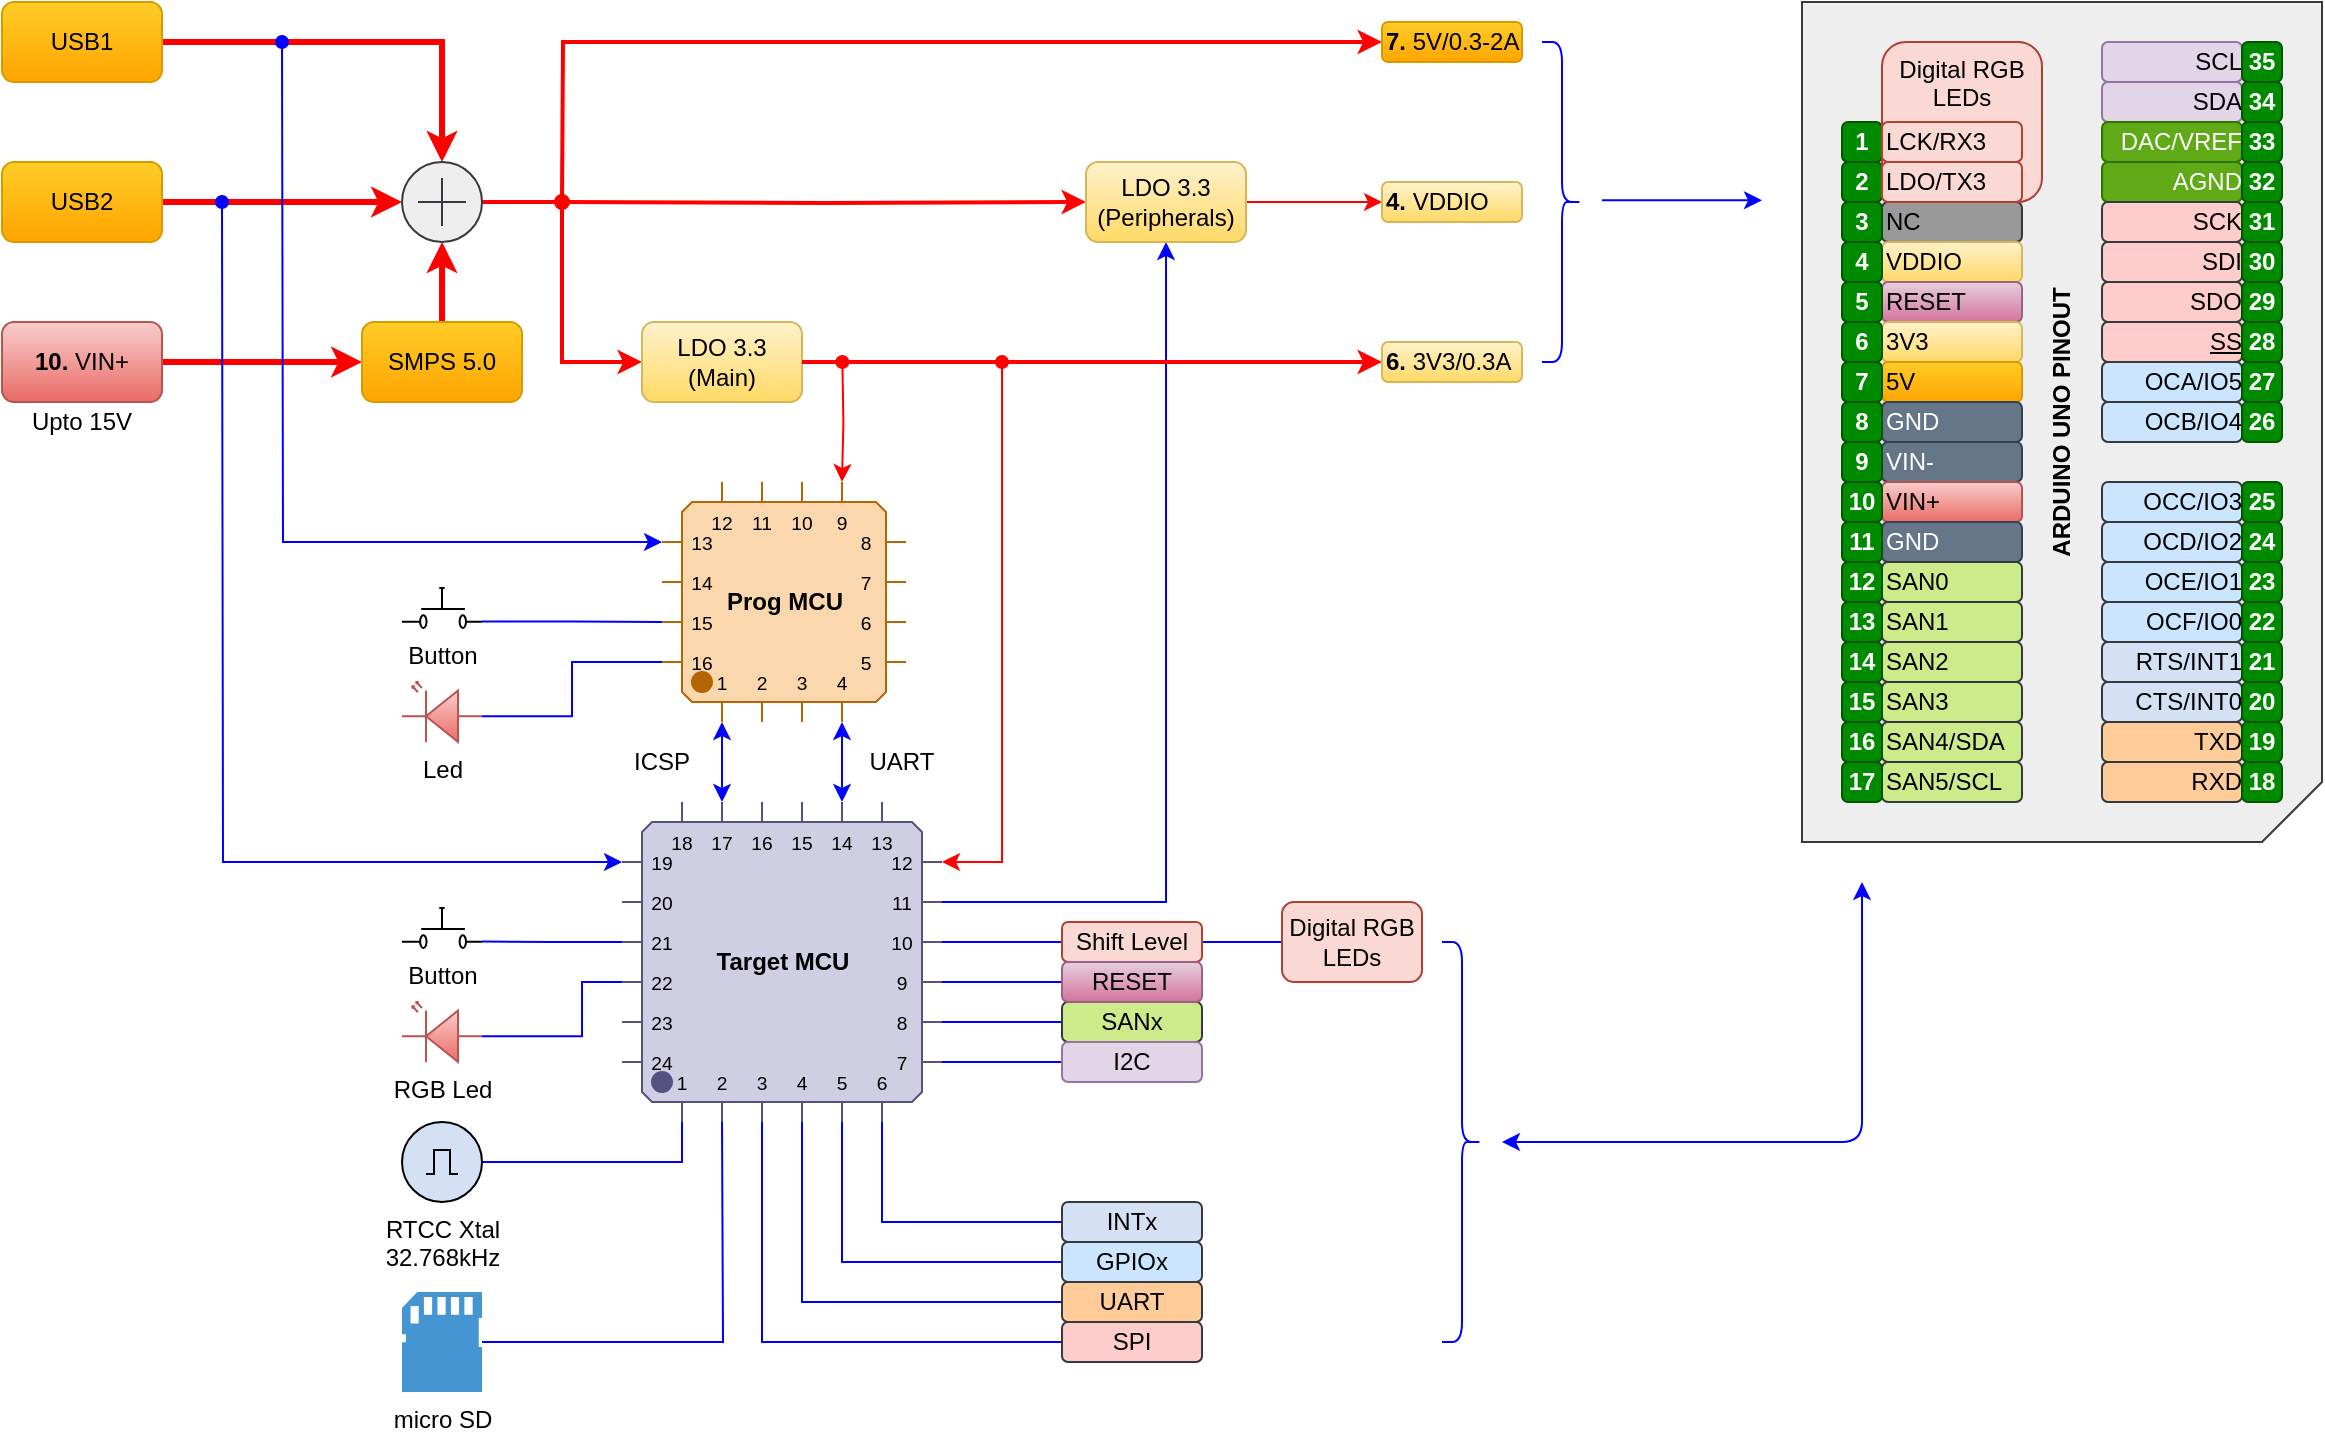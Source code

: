 <mxfile version="14.6.13" type="device" pages="2"><diagram id="2Iv0Z2EH9OQId20Z0M9B" name="Diagram"><mxGraphModel dx="487" dy="305" grid="1" gridSize="10" guides="1" tooltips="1" connect="1" arrows="1" fold="1" page="1" pageScale="1" pageWidth="1169" pageHeight="827" math="0" shadow="0"><root><mxCell id="0"/><mxCell id="1" parent="0"/><mxCell id="NJ8qj5xigcKMYRy7CbE7-6" style="edgeStyle=orthogonalEdgeStyle;rounded=0;orthogonalLoop=1;jettySize=auto;html=1;entryX=0.5;entryY=0;entryDx=0;entryDy=0;entryPerimeter=0;fontColor=#FF0000;strokeColor=#FF0000;strokeWidth=3;" parent="1" source="NJ8qj5xigcKMYRy7CbE7-1" target="NJ8qj5xigcKMYRy7CbE7-5" edge="1"><mxGeometry relative="1" as="geometry"/></mxCell><mxCell id="NJ8qj5xigcKMYRy7CbE7-1" value="USB1" style="rounded=1;whiteSpace=wrap;html=1;fillColor=#ffcd28;strokeColor=#d79b00;gradientColor=#ffa500;" parent="1" vertex="1"><mxGeometry y="40" width="80" height="40" as="geometry"/></mxCell><mxCell id="NJ8qj5xigcKMYRy7CbE7-7" style="edgeStyle=orthogonalEdgeStyle;rounded=0;orthogonalLoop=1;jettySize=auto;html=1;entryX=0;entryY=0.5;entryDx=0;entryDy=0;entryPerimeter=0;strokeWidth=3;strokeColor=#FF0000;" parent="1" source="NJ8qj5xigcKMYRy7CbE7-2" target="NJ8qj5xigcKMYRy7CbE7-5" edge="1"><mxGeometry relative="1" as="geometry"/></mxCell><mxCell id="NJ8qj5xigcKMYRy7CbE7-2" value="USB2" style="rounded=1;whiteSpace=wrap;html=1;fillColor=#ffcd28;strokeColor=#d79b00;gradientColor=#ffa500;" parent="1" vertex="1"><mxGeometry y="120" width="80" height="40" as="geometry"/></mxCell><mxCell id="JZY8hKUl0VusrSIpTZLj-40" style="edgeStyle=orthogonalEdgeStyle;rounded=0;orthogonalLoop=1;jettySize=auto;html=1;entryX=0;entryY=0.5;entryDx=0;entryDy=0;fontColor=#000000;strokeWidth=3;strokeColor=#FF0000;" parent="1" source="NJ8qj5xigcKMYRy7CbE7-4" target="JZY8hKUl0VusrSIpTZLj-39" edge="1"><mxGeometry relative="1" as="geometry"/></mxCell><mxCell id="NJ8qj5xigcKMYRy7CbE7-4" value="&lt;b&gt;10. &lt;/b&gt;VIN+" style="rounded=1;whiteSpace=wrap;html=1;fillColor=#f8cecc;strokeColor=#b85450;gradientColor=#ea6b66;" parent="1" vertex="1"><mxGeometry y="200" width="80" height="40" as="geometry"/></mxCell><mxCell id="NJ8qj5xigcKMYRy7CbE7-10" style="edgeStyle=orthogonalEdgeStyle;rounded=0;orthogonalLoop=1;jettySize=auto;html=1;entryX=0;entryY=0.5;entryDx=0;entryDy=0;strokeWidth=2;strokeColor=#FF0000;" parent="1" source="NJ8qj5xigcKMYRy7CbE7-5" target="NJ8qj5xigcKMYRy7CbE7-9" edge="1"><mxGeometry relative="1" as="geometry"/></mxCell><mxCell id="NJ8qj5xigcKMYRy7CbE7-5" value="" style="verticalLabelPosition=bottom;shadow=0;dashed=0;align=center;html=1;verticalAlign=top;shape=mxgraph.electrical.abstract.summation_point;fillColor=#eeeeee;strokeColor=#36393d;" parent="1" vertex="1"><mxGeometry x="200" y="120" width="40" height="40" as="geometry"/></mxCell><mxCell id="NJ8qj5xigcKMYRy7CbE7-9" value="LDO 3.3&lt;br&gt;(Main)" style="rounded=1;whiteSpace=wrap;html=1;fillColor=#fff2cc;strokeColor=#d6b656;gradientColor=#ffd966;" parent="1" vertex="1"><mxGeometry x="320" y="200" width="80" height="40" as="geometry"/></mxCell><mxCell id="JZY8hKUl0VusrSIpTZLj-55" style="edgeStyle=orthogonalEdgeStyle;rounded=0;orthogonalLoop=1;jettySize=auto;html=1;exitX=0;exitY=0;exitDx=0;exitDy=30;exitPerimeter=0;fontColor=#000000;startArrow=classic;startFill=1;endArrow=oval;endFill=1;strokeWidth=1;strokeColor=#0000FF;" parent="1" source="NJ8qj5xigcKMYRy7CbE7-17" edge="1"><mxGeometry relative="1" as="geometry"><mxPoint x="140" y="60" as="targetPoint"/></mxGeometry></mxCell><mxCell id="Hf3EcpveoYrs_nvFxORF-1" style="edgeStyle=orthogonalEdgeStyle;rounded=0;orthogonalLoop=1;jettySize=auto;html=1;exitX=0;exitY=0;exitDx=90;exitDy=0;exitPerimeter=0;startArrow=oval;startFill=1;entryX=0;entryY=0;entryDx=90;entryDy=0;entryPerimeter=0;strokeColor=#FF0000;" edge="1" parent="1" target="NJ8qj5xigcKMYRy7CbE7-17"><mxGeometry relative="1" as="geometry"><mxPoint x="420.19" y="220" as="sourcePoint"/></mxGeometry></mxCell><mxCell id="NJ8qj5xigcKMYRy7CbE7-17" value="Prog MCU" style="shadow=0;dashed=0;align=center;html=1;strokeWidth=1;shape=mxgraph.electrical.logic_gates.qfp_ic;labelNames=a,b,c,d,e,f,g,h,i,j,k,l,m,n,o,p,q,r,s,t,u,v,w,x,y,z,a1,b1,c1,d1,e1,f1,g1,h1,i1,j1,k1,l1,m1,n1;fillColor=#fad7ac;strokeColor=#b46504;fontStyle=1" parent="1" vertex="1"><mxGeometry x="330" y="280" width="122" height="120" as="geometry"/></mxCell><mxCell id="JZY8hKUl0VusrSIpTZLj-56" style="edgeStyle=orthogonalEdgeStyle;rounded=0;orthogonalLoop=1;jettySize=auto;html=1;exitX=0;exitY=0;exitDx=0;exitDy=30;exitPerimeter=0;fontColor=#000000;startArrow=classic;startFill=1;endArrow=oval;endFill=1;strokeWidth=1;strokeColor=#0000FF;" parent="1" source="NJ8qj5xigcKMYRy7CbE7-18" edge="1"><mxGeometry relative="1" as="geometry"><mxPoint x="110" y="140" as="targetPoint"/></mxGeometry></mxCell><mxCell id="JZY8hKUl0VusrSIpTZLj-58" style="edgeStyle=orthogonalEdgeStyle;rounded=0;orthogonalLoop=1;jettySize=auto;html=1;exitX=0;exitY=0;exitDx=50;exitDy=0;exitPerimeter=0;entryX=0;entryY=1;entryDx=30;entryDy=0;entryPerimeter=0;fontColor=#000000;startArrow=classic;startFill=1;endArrow=classic;endFill=1;strokeWidth=1;strokeColor=#0000FF;" parent="1" source="NJ8qj5xigcKMYRy7CbE7-18" target="NJ8qj5xigcKMYRy7CbE7-17" edge="1"><mxGeometry relative="1" as="geometry"/></mxCell><mxCell id="JZY8hKUl0VusrSIpTZLj-59" style="edgeStyle=orthogonalEdgeStyle;rounded=0;orthogonalLoop=1;jettySize=auto;html=1;exitX=0;exitY=0;exitDx=110;exitDy=0;exitPerimeter=0;entryX=0;entryY=1;entryDx=90;entryDy=0;entryPerimeter=0;fontColor=#000000;startArrow=classic;startFill=1;endArrow=classic;endFill=1;strokeWidth=1;strokeColor=#0000FF;" parent="1" source="NJ8qj5xigcKMYRy7CbE7-18" target="NJ8qj5xigcKMYRy7CbE7-17" edge="1"><mxGeometry relative="1" as="geometry"/></mxCell><mxCell id="JZY8hKUl0VusrSIpTZLj-62" style="edgeStyle=orthogonalEdgeStyle;rounded=0;orthogonalLoop=1;jettySize=auto;html=1;exitX=1;exitY=0;exitDx=0;exitDy=30;exitPerimeter=0;fontColor=#000000;startArrow=classic;startFill=1;endArrow=oval;endFill=1;strokeWidth=1;strokeColor=#FF0000;" parent="1" source="NJ8qj5xigcKMYRy7CbE7-18" edge="1"><mxGeometry relative="1" as="geometry"><mxPoint x="500" y="220" as="targetPoint"/><Array as="points"><mxPoint x="500" y="470"/><mxPoint x="500" y="220"/></Array></mxGeometry></mxCell><mxCell id="JZY8hKUl0VusrSIpTZLj-63" style="edgeStyle=orthogonalEdgeStyle;rounded=0;orthogonalLoop=1;jettySize=auto;html=1;exitX=1;exitY=0;exitDx=0;exitDy=50;exitPerimeter=0;entryX=0.5;entryY=1;entryDx=0;entryDy=0;fontColor=#000000;startArrow=none;startFill=0;endArrow=classic;endFill=1;strokeWidth=1;strokeColor=#0000FF;" parent="1" source="NJ8qj5xigcKMYRy7CbE7-18" target="JZY8hKUl0VusrSIpTZLj-44" edge="1"><mxGeometry relative="1" as="geometry"/></mxCell><mxCell id="JZY8hKUl0VusrSIpTZLj-70" style="edgeStyle=orthogonalEdgeStyle;rounded=0;orthogonalLoop=1;jettySize=auto;html=1;exitX=0;exitY=0;exitDx=0;exitDy=90;exitPerimeter=0;entryX=0;entryY=0.57;entryDx=0;entryDy=0;entryPerimeter=0;fontColor=#000000;startArrow=none;startFill=0;endArrow=none;endFill=0;strokeColor=#0000FF;strokeWidth=1;" parent="1" source="NJ8qj5xigcKMYRy7CbE7-18" target="JZY8hKUl0VusrSIpTZLj-68" edge="1"><mxGeometry relative="1" as="geometry"><Array as="points"><mxPoint x="290" y="530"/><mxPoint x="290" y="557"/></Array></mxGeometry></mxCell><mxCell id="JZY8hKUl0VusrSIpTZLj-71" style="edgeStyle=orthogonalEdgeStyle;rounded=0;orthogonalLoop=1;jettySize=auto;html=1;exitX=0;exitY=0;exitDx=0;exitDy=70;exitPerimeter=0;entryX=1;entryY=0.84;entryDx=0;entryDy=0;entryPerimeter=0;fontColor=#000000;startArrow=none;startFill=0;endArrow=none;endFill=0;strokeColor=#0000FF;strokeWidth=1;" parent="1" source="NJ8qj5xigcKMYRy7CbE7-18" target="JZY8hKUl0VusrSIpTZLj-67" edge="1"><mxGeometry relative="1" as="geometry"/></mxCell><mxCell id="JZY8hKUl0VusrSIpTZLj-76" style="edgeStyle=orthogonalEdgeStyle;rounded=0;orthogonalLoop=1;jettySize=auto;html=1;exitX=0;exitY=1;exitDx=30;exitDy=0;exitPerimeter=0;entryX=1;entryY=0.5;entryDx=0;entryDy=0;entryPerimeter=0;fontSize=12;fontColor=#000000;startArrow=none;startFill=0;endArrow=none;endFill=0;strokeColor=#0000FF;strokeWidth=1;" parent="1" source="NJ8qj5xigcKMYRy7CbE7-18" target="JZY8hKUl0VusrSIpTZLj-75" edge="1"><mxGeometry relative="1" as="geometry"/></mxCell><mxCell id="JZY8hKUl0VusrSIpTZLj-89" style="edgeStyle=orthogonalEdgeStyle;rounded=0;orthogonalLoop=1;jettySize=auto;html=1;exitX=1;exitY=0;exitDx=0;exitDy=70;exitPerimeter=0;entryX=0;entryY=0.5;entryDx=0;entryDy=0;fontSize=12;fontColor=#000000;startArrow=none;startFill=0;endArrow=none;endFill=0;strokeColor=#0000FF;strokeWidth=1;" parent="1" source="NJ8qj5xigcKMYRy7CbE7-18" target="JZY8hKUl0VusrSIpTZLj-81" edge="1"><mxGeometry relative="1" as="geometry"/></mxCell><mxCell id="JZY8hKUl0VusrSIpTZLj-90" style="edgeStyle=orthogonalEdgeStyle;rounded=0;orthogonalLoop=1;jettySize=auto;html=1;exitX=1;exitY=0;exitDx=0;exitDy=90;exitPerimeter=0;entryX=0;entryY=0.5;entryDx=0;entryDy=0;fontSize=12;fontColor=#000000;startArrow=none;startFill=0;endArrow=none;endFill=0;strokeColor=#0000FF;strokeWidth=1;" parent="1" source="NJ8qj5xigcKMYRy7CbE7-18" target="JZY8hKUl0VusrSIpTZLj-82" edge="1"><mxGeometry relative="1" as="geometry"/></mxCell><mxCell id="JZY8hKUl0VusrSIpTZLj-91" style="edgeStyle=orthogonalEdgeStyle;rounded=0;orthogonalLoop=1;jettySize=auto;html=1;exitX=1;exitY=0;exitDx=0;exitDy=110;exitPerimeter=0;entryX=0;entryY=0.5;entryDx=0;entryDy=0;fontSize=12;fontColor=#000000;startArrow=none;startFill=0;endArrow=none;endFill=0;strokeColor=#0000FF;strokeWidth=1;" parent="1" source="NJ8qj5xigcKMYRy7CbE7-18" target="JZY8hKUl0VusrSIpTZLj-78" edge="1"><mxGeometry relative="1" as="geometry"/></mxCell><mxCell id="JZY8hKUl0VusrSIpTZLj-92" style="edgeStyle=orthogonalEdgeStyle;rounded=0;orthogonalLoop=1;jettySize=auto;html=1;exitX=1;exitY=0;exitDx=0;exitDy=130;exitPerimeter=0;entryX=0;entryY=0.5;entryDx=0;entryDy=0;fontSize=12;fontColor=#000000;startArrow=none;startFill=0;endArrow=none;endFill=0;strokeColor=#0000FF;strokeWidth=1;" parent="1" source="NJ8qj5xigcKMYRy7CbE7-18" target="JZY8hKUl0VusrSIpTZLj-86" edge="1"><mxGeometry relative="1" as="geometry"/></mxCell><mxCell id="JZY8hKUl0VusrSIpTZLj-94" style="edgeStyle=orthogonalEdgeStyle;rounded=0;orthogonalLoop=1;jettySize=auto;html=1;exitX=0;exitY=1;exitDx=110;exitDy=0;exitPerimeter=0;entryX=0;entryY=0.5;entryDx=0;entryDy=0;fontSize=12;fontColor=#000000;startArrow=none;startFill=0;endArrow=none;endFill=0;strokeColor=#0000FF;strokeWidth=1;" parent="1" source="NJ8qj5xigcKMYRy7CbE7-18" target="JZY8hKUl0VusrSIpTZLj-83" edge="1"><mxGeometry relative="1" as="geometry"/></mxCell><mxCell id="JZY8hKUl0VusrSIpTZLj-95" style="edgeStyle=orthogonalEdgeStyle;rounded=0;orthogonalLoop=1;jettySize=auto;html=1;exitX=0;exitY=1;exitDx=90;exitDy=0;exitPerimeter=0;entryX=0;entryY=0.5;entryDx=0;entryDy=0;fontSize=12;fontColor=#000000;startArrow=none;startFill=0;endArrow=none;endFill=0;strokeColor=#0000FF;strokeWidth=1;" parent="1" source="NJ8qj5xigcKMYRy7CbE7-18" target="JZY8hKUl0VusrSIpTZLj-85" edge="1"><mxGeometry relative="1" as="geometry"/></mxCell><mxCell id="JZY8hKUl0VusrSIpTZLj-101" style="edgeStyle=orthogonalEdgeStyle;rounded=0;orthogonalLoop=1;jettySize=auto;html=1;exitX=0;exitY=1;exitDx=130;exitDy=0;exitPerimeter=0;entryX=0;entryY=0.5;entryDx=0;entryDy=0;fontSize=12;fontColor=#000000;startArrow=none;startFill=0;endArrow=none;endFill=0;strokeColor=#0000FF;strokeWidth=1;" parent="1" source="NJ8qj5xigcKMYRy7CbE7-18" target="JZY8hKUl0VusrSIpTZLj-84" edge="1"><mxGeometry relative="1" as="geometry"/></mxCell><mxCell id="NJ8qj5xigcKMYRy7CbE7-18" value="Target MCU" style="shadow=0;dashed=0;align=center;html=1;strokeWidth=1;shape=mxgraph.electrical.logic_gates.qfp_ic;labelNames=a,b,c,d,e,f,g,h,i,j,k,l,m,n,o,p,q,r,s,t,u,v,w,x,y,z,a1,b1,c1,d1,e1,f1,g1,h1,i1,j1,k1,l1,m1,n1;fillColor=#d0cee2;strokeColor=#56517e;fontStyle=1" parent="1" vertex="1"><mxGeometry x="310" y="440" width="160" height="160" as="geometry"/></mxCell><mxCell id="JZY8hKUl0VusrSIpTZLj-65" style="edgeStyle=orthogonalEdgeStyle;rounded=0;orthogonalLoop=1;jettySize=auto;html=1;exitX=1;exitY=0.84;exitDx=0;exitDy=0;exitPerimeter=0;entryX=0;entryY=0;entryDx=0;entryDy=70;entryPerimeter=0;fontColor=#000000;startArrow=none;startFill=0;endArrow=none;endFill=0;strokeWidth=1;strokeColor=#0000FF;" parent="1" source="NJ8qj5xigcKMYRy7CbE7-30" target="NJ8qj5xigcKMYRy7CbE7-17" edge="1"><mxGeometry relative="1" as="geometry"/></mxCell><mxCell id="NJ8qj5xigcKMYRy7CbE7-30" value="Button" style="pointerEvents=1;verticalLabelPosition=bottom;shadow=0;dashed=0;align=center;html=1;verticalAlign=top;shape=mxgraph.electrical.electro-mechanical.push_switch_no;" parent="1" vertex="1"><mxGeometry x="200" y="333" width="40" height="20" as="geometry"/></mxCell><mxCell id="JZY8hKUl0VusrSIpTZLj-66" style="edgeStyle=orthogonalEdgeStyle;rounded=0;orthogonalLoop=1;jettySize=auto;html=1;exitX=0;exitY=0.57;exitDx=0;exitDy=0;exitPerimeter=0;entryX=0;entryY=0;entryDx=0;entryDy=90;entryPerimeter=0;fontColor=#000000;startArrow=none;startFill=0;endArrow=none;endFill=0;strokeColor=#0000FF;strokeWidth=1;" parent="1" source="NJ8qj5xigcKMYRy7CbE7-32" target="NJ8qj5xigcKMYRy7CbE7-17" edge="1"><mxGeometry relative="1" as="geometry"/></mxCell><mxCell id="NJ8qj5xigcKMYRy7CbE7-32" value="Led" style="verticalLabelPosition=bottom;shadow=0;dashed=0;align=center;html=1;verticalAlign=top;shape=mxgraph.electrical.opto_electronics.led_2;pointerEvents=1;gradientColor=#ea6b66;fillColor=#f8cecc;strokeColor=#b85450;flipH=1;" parent="1" vertex="1"><mxGeometry x="200" y="380" width="40" height="30" as="geometry"/></mxCell><mxCell id="JZY8hKUl0VusrSIpTZLj-77" style="edgeStyle=orthogonalEdgeStyle;rounded=0;orthogonalLoop=1;jettySize=auto;html=1;fontSize=12;fontColor=#000000;startArrow=none;startFill=0;endArrow=none;endFill=0;strokeColor=#0000FF;strokeWidth=1;" parent="1" source="JZY8hKUl0VusrSIpTZLj-1" edge="1"><mxGeometry relative="1" as="geometry"><mxPoint x="360" y="600" as="targetPoint"/></mxGeometry></mxCell><mxCell id="JZY8hKUl0VusrSIpTZLj-1" value="micro SD" style="pointerEvents=1;shadow=0;dashed=0;html=1;strokeColor=none;fillColor=#4495D1;labelPosition=center;verticalLabelPosition=bottom;verticalAlign=top;align=center;outlineConnect=0;shape=mxgraph.veeam.sd_card;" parent="1" vertex="1"><mxGeometry x="200" y="685" width="40" height="50" as="geometry"/></mxCell><mxCell id="JZY8hKUl0VusrSIpTZLj-41" style="edgeStyle=orthogonalEdgeStyle;rounded=0;orthogonalLoop=1;jettySize=auto;html=1;entryX=0.5;entryY=1;entryDx=0;entryDy=0;entryPerimeter=0;fontColor=#000000;strokeWidth=3;strokeColor=#FF0000;" parent="1" source="JZY8hKUl0VusrSIpTZLj-39" target="NJ8qj5xigcKMYRy7CbE7-5" edge="1"><mxGeometry relative="1" as="geometry"/></mxCell><mxCell id="JZY8hKUl0VusrSIpTZLj-39" value="SMPS 5.0" style="rounded=1;whiteSpace=wrap;html=1;fillColor=#ffcd28;strokeColor=#d79b00;gradientColor=#ffa500;" parent="1" vertex="1"><mxGeometry x="180" y="200" width="80" height="40" as="geometry"/></mxCell><mxCell id="JZY8hKUl0VusrSIpTZLj-45" style="edgeStyle=orthogonalEdgeStyle;rounded=0;orthogonalLoop=1;jettySize=auto;html=1;entryX=0;entryY=0.5;entryDx=0;entryDy=0;fontColor=#000000;strokeWidth=2;strokeColor=#FF0000;" parent="1" target="JZY8hKUl0VusrSIpTZLj-44" edge="1"><mxGeometry relative="1" as="geometry"><mxPoint x="280" y="140" as="sourcePoint"/></mxGeometry></mxCell><mxCell id="JZY8hKUl0VusrSIpTZLj-47" style="edgeStyle=orthogonalEdgeStyle;rounded=0;orthogonalLoop=1;jettySize=auto;html=1;entryX=0;entryY=0.5;entryDx=0;entryDy=0;fontColor=#000000;strokeColor=#FF0000;" parent="1" source="JZY8hKUl0VusrSIpTZLj-44" target="JZY8hKUl0VusrSIpTZLj-46" edge="1"><mxGeometry relative="1" as="geometry"/></mxCell><mxCell id="JZY8hKUl0VusrSIpTZLj-44" value="LDO 3.3&lt;br&gt;(Peripherals)" style="rounded=1;whiteSpace=wrap;html=1;fillColor=#fff2cc;strokeColor=#d6b656;gradientColor=#ffd966;" parent="1" vertex="1"><mxGeometry x="542" y="120" width="80" height="40" as="geometry"/></mxCell><mxCell id="JZY8hKUl0VusrSIpTZLj-46" value="&lt;b&gt;4. &lt;/b&gt;VDDIO" style="rounded=1;whiteSpace=wrap;html=1;textDirection=ltr;align=left;fillColor=#fff2cc;strokeColor=#d6b656;gradientColor=#ffd966;" parent="1" vertex="1"><mxGeometry x="690" y="130" width="70" height="20" as="geometry"/></mxCell><mxCell id="JZY8hKUl0VusrSIpTZLj-49" style="edgeStyle=orthogonalEdgeStyle;rounded=0;orthogonalLoop=1;jettySize=auto;html=1;fontColor=#000000;endArrow=none;endFill=0;startArrow=classic;startFill=1;strokeWidth=2;strokeColor=#FF0000;entryX=1;entryY=0.5;entryDx=0;entryDy=0;" parent="1" source="JZY8hKUl0VusrSIpTZLj-48" edge="1" target="NJ8qj5xigcKMYRy7CbE7-9"><mxGeometry relative="1" as="geometry"><mxPoint x="420" y="220" as="targetPoint"/></mxGeometry></mxCell><mxCell id="JZY8hKUl0VusrSIpTZLj-48" value="&lt;b&gt;6. &lt;/b&gt;3V3/0.3A" style="rounded=1;whiteSpace=wrap;html=1;textDirection=ltr;align=left;fillColor=#fff2cc;strokeColor=#d6b656;gradientColor=#ffd966;" parent="1" vertex="1"><mxGeometry x="690" y="210" width="70" height="20" as="geometry"/></mxCell><mxCell id="JZY8hKUl0VusrSIpTZLj-51" style="edgeStyle=orthogonalEdgeStyle;rounded=0;orthogonalLoop=1;jettySize=auto;html=1;fontColor=#000000;endArrow=oval;endFill=1;startArrow=classic;startFill=1;strokeWidth=2;strokeColor=#FF0000;" parent="1" source="JZY8hKUl0VusrSIpTZLj-50" edge="1"><mxGeometry relative="1" as="geometry"><mxPoint x="280" y="140" as="targetPoint"/></mxGeometry></mxCell><mxCell id="JZY8hKUl0VusrSIpTZLj-50" value="&lt;b&gt;7. &lt;/b&gt;5V/0.3-2A" style="rounded=1;whiteSpace=wrap;html=1;textDirection=ltr;align=left;fillColor=#ffcd28;strokeColor=#d79b00;gradientColor=#ffa500;" parent="1" vertex="1"><mxGeometry x="690" y="50" width="70" height="20" as="geometry"/></mxCell><mxCell id="JZY8hKUl0VusrSIpTZLj-67" value="Button" style="pointerEvents=1;verticalLabelPosition=bottom;shadow=0;dashed=0;align=center;html=1;verticalAlign=top;shape=mxgraph.electrical.electro-mechanical.push_switch_no;" parent="1" vertex="1"><mxGeometry x="200" y="493" width="40" height="20" as="geometry"/></mxCell><mxCell id="JZY8hKUl0VusrSIpTZLj-68" value="RGB Led" style="verticalLabelPosition=bottom;shadow=0;dashed=0;align=center;html=1;verticalAlign=top;shape=mxgraph.electrical.opto_electronics.led_2;pointerEvents=1;gradientColor=#ea6b66;fillColor=#f8cecc;strokeColor=#b85450;flipH=1;" parent="1" vertex="1"><mxGeometry x="200" y="540" width="40" height="30" as="geometry"/></mxCell><mxCell id="JZY8hKUl0VusrSIpTZLj-72" value="ICSP" style="text;html=1;strokeColor=none;fillColor=none;align=center;verticalAlign=middle;whiteSpace=wrap;rounded=0;fontColor=#000000;" parent="1" vertex="1"><mxGeometry x="310" y="410" width="40" height="20" as="geometry"/></mxCell><mxCell id="JZY8hKUl0VusrSIpTZLj-73" value="UART" style="text;html=1;strokeColor=none;fillColor=none;align=center;verticalAlign=middle;whiteSpace=wrap;rounded=0;fontColor=#000000;" parent="1" vertex="1"><mxGeometry x="430" y="410" width="40" height="20" as="geometry"/></mxCell><mxCell id="JZY8hKUl0VusrSIpTZLj-75" value="RTCC Xtal&lt;br&gt;32.768kHz" style="pointerEvents=1;verticalLabelPosition=bottom;shadow=0;dashed=0;align=center;html=1;verticalAlign=top;shape=mxgraph.electrical.signal_sources.source;aspect=fixed;points=[[0.5,0,0],[1,0.5,0],[0.5,1,0],[0,0.5,0]];elSignalType=pulse;fontSize=12;fontColor=#000000;strokeWidth=1;fillColor=#D4E1F5;" parent="1" vertex="1"><mxGeometry x="200" y="600" width="40" height="40" as="geometry"/></mxCell><mxCell id="JZY8hKUl0VusrSIpTZLj-38" value="&lt;b&gt;ARDUINO UNO PINOUT&lt;/b&gt;" style="shape=card;whiteSpace=wrap;html=1;fillColor=#eeeeee;align=center;direction=west;horizontal=0;strokeColor=#36393d;" parent="1" vertex="1"><mxGeometry x="900" y="40" width="260" height="420" as="geometry"/></mxCell><mxCell id="NJ8qj5xigcKMYRy7CbE7-36" value="NC" style="rounded=1;whiteSpace=wrap;html=1;textDirection=ltr;align=left;strokeColor=#36393d;fillColor=#999999;" parent="1" vertex="1"><mxGeometry x="940" y="140" width="70" height="20" as="geometry"/></mxCell><mxCell id="NJ8qj5xigcKMYRy7CbE7-37" value="VDDIO" style="rounded=1;whiteSpace=wrap;html=1;textDirection=ltr;align=left;fillColor=#fff2cc;strokeColor=#d6b656;gradientColor=#ffd966;" parent="1" vertex="1"><mxGeometry x="940" y="160" width="70" height="20" as="geometry"/></mxCell><mxCell id="NJ8qj5xigcKMYRy7CbE7-38" value="RESET" style="rounded=1;whiteSpace=wrap;html=1;textDirection=ltr;align=left;gradientColor=#d5739d;fillColor=#e6d0de;strokeColor=#996185;" parent="1" vertex="1"><mxGeometry x="940" y="180" width="70" height="20" as="geometry"/></mxCell><mxCell id="NJ8qj5xigcKMYRy7CbE7-39" value="3V3" style="rounded=1;whiteSpace=wrap;html=1;textDirection=ltr;align=left;fillColor=#fff2cc;strokeColor=#d6b656;gradientColor=#ffd966;" parent="1" vertex="1"><mxGeometry x="940" y="200" width="70" height="20" as="geometry"/></mxCell><mxCell id="NJ8qj5xigcKMYRy7CbE7-40" value="5V" style="rounded=1;whiteSpace=wrap;html=1;textDirection=ltr;align=left;fillColor=#ffcd28;strokeColor=#d79b00;gradientColor=#ffa500;" parent="1" vertex="1"><mxGeometry x="940" y="220" width="70" height="20" as="geometry"/></mxCell><mxCell id="NJ8qj5xigcKMYRy7CbE7-41" value="GND" style="rounded=1;whiteSpace=wrap;html=1;textDirection=ltr;align=left;fillColor=#647687;strokeColor=#314354;fontColor=#ffffff;" parent="1" vertex="1"><mxGeometry x="940" y="240" width="70" height="20" as="geometry"/></mxCell><mxCell id="NJ8qj5xigcKMYRy7CbE7-42" value="VIN-" style="rounded=1;whiteSpace=wrap;html=1;textDirection=ltr;align=left;fillColor=#647687;strokeColor=#314354;fontColor=#ffffff;" parent="1" vertex="1"><mxGeometry x="940" y="260" width="70" height="20" as="geometry"/></mxCell><mxCell id="NJ8qj5xigcKMYRy7CbE7-43" value="VIN+" style="rounded=1;whiteSpace=wrap;html=1;textDirection=ltr;align=left;fillColor=#f8cecc;strokeColor=#b85450;gradientColor=#ea6b66;" parent="1" vertex="1"><mxGeometry x="940" y="280" width="70" height="20" as="geometry"/></mxCell><mxCell id="NJ8qj5xigcKMYRy7CbE7-44" value="GND" style="rounded=1;whiteSpace=wrap;html=1;textDirection=ltr;align=left;fillColor=#647687;strokeColor=#314354;fontColor=#ffffff;" parent="1" vertex="1"><mxGeometry x="940" y="300" width="70" height="20" as="geometry"/></mxCell><mxCell id="NJ8qj5xigcKMYRy7CbE7-45" value="SAN0" style="rounded=1;whiteSpace=wrap;html=1;textDirection=ltr;align=left;fillColor=#cdeb8b;strokeColor=#36393d;" parent="1" vertex="1"><mxGeometry x="940" y="320" width="70" height="20" as="geometry"/></mxCell><mxCell id="NJ8qj5xigcKMYRy7CbE7-46" value="SAN1" style="rounded=1;whiteSpace=wrap;html=1;textDirection=ltr;align=left;fillColor=#cdeb8b;strokeColor=#36393d;" parent="1" vertex="1"><mxGeometry x="940" y="340" width="70" height="20" as="geometry"/></mxCell><mxCell id="NJ8qj5xigcKMYRy7CbE7-47" value="SAN2" style="rounded=1;whiteSpace=wrap;html=1;textDirection=ltr;align=left;fillColor=#cdeb8b;strokeColor=#36393d;" parent="1" vertex="1"><mxGeometry x="940" y="360" width="70" height="20" as="geometry"/></mxCell><mxCell id="NJ8qj5xigcKMYRy7CbE7-48" value="SAN3" style="rounded=1;whiteSpace=wrap;html=1;textDirection=ltr;align=left;fillColor=#cdeb8b;strokeColor=#36393d;" parent="1" vertex="1"><mxGeometry x="940" y="380" width="70" height="20" as="geometry"/></mxCell><mxCell id="NJ8qj5xigcKMYRy7CbE7-49" value="&lt;font&gt;SAN4&lt;/font&gt;/SDA" style="rounded=1;whiteSpace=wrap;html=1;align=left;fillColor=#cdeb8b;strokeColor=#36393d;" parent="1" vertex="1"><mxGeometry x="940" y="400" width="70" height="20" as="geometry"/></mxCell><mxCell id="NJ8qj5xigcKMYRy7CbE7-50" value="&lt;font&gt;SAN5&lt;/font&gt;/SCL" style="rounded=1;whiteSpace=wrap;html=1;textDirection=ltr;align=left;fillColor=#cdeb8b;strokeColor=#36393d;" parent="1" vertex="1"><mxGeometry x="940" y="420" width="70" height="20" as="geometry"/></mxCell><mxCell id="NJ8qj5xigcKMYRy7CbE7-51" value="OCC/IO3" style="rounded=1;whiteSpace=wrap;html=1;align=left;textDirection=rtl;fillColor=#cce5ff;strokeColor=#36393d;" parent="1" vertex="1"><mxGeometry x="1050" y="280" width="70" height="20" as="geometry"/></mxCell><mxCell id="NJ8qj5xigcKMYRy7CbE7-52" value="OCD/IO2" style="rounded=1;whiteSpace=wrap;html=1;align=left;textDirection=rtl;fillColor=#cce5ff;strokeColor=#36393d;" parent="1" vertex="1"><mxGeometry x="1050" y="300" width="70" height="20" as="geometry"/></mxCell><mxCell id="NJ8qj5xigcKMYRy7CbE7-53" value="OCE/IO1" style="rounded=1;whiteSpace=wrap;html=1;align=left;textDirection=rtl;fillColor=#cce5ff;strokeColor=#36393d;" parent="1" vertex="1"><mxGeometry x="1050" y="320" width="70" height="20" as="geometry"/></mxCell><mxCell id="NJ8qj5xigcKMYRy7CbE7-54" value="&lt;span&gt;OCF/IO0&lt;/span&gt;" style="rounded=1;whiteSpace=wrap;html=1;align=left;textDirection=rtl;fillColor=#cce5ff;strokeColor=#36393d;" parent="1" vertex="1"><mxGeometry x="1050" y="340" width="70" height="20" as="geometry"/></mxCell><mxCell id="NJ8qj5xigcKMYRy7CbE7-55" value="RTS/INT1" style="rounded=1;whiteSpace=wrap;html=1;align=left;textDirection=rtl;strokeColor=#36393d;fillColor=#D4E1F5;" parent="1" vertex="1"><mxGeometry x="1050" y="360" width="70" height="20" as="geometry"/></mxCell><mxCell id="NJ8qj5xigcKMYRy7CbE7-56" value="CTS/INT0" style="rounded=1;whiteSpace=wrap;html=1;align=left;textDirection=rtl;strokeColor=#36393d;fillColor=#D4E1F5;" parent="1" vertex="1"><mxGeometry x="1050" y="380" width="70" height="20" as="geometry"/></mxCell><mxCell id="NJ8qj5xigcKMYRy7CbE7-57" value="TXD" style="rounded=1;whiteSpace=wrap;html=1;align=left;textDirection=rtl;fillColor=#ffcc99;strokeColor=#36393d;" parent="1" vertex="1"><mxGeometry x="1050" y="400" width="70" height="20" as="geometry"/></mxCell><mxCell id="NJ8qj5xigcKMYRy7CbE7-58" value="RXD" style="rounded=1;whiteSpace=wrap;html=1;align=left;textDirection=rtl;fillColor=#ffcc99;strokeColor=#36393d;" parent="1" vertex="1"><mxGeometry x="1050" y="420" width="70" height="20" as="geometry"/></mxCell><mxCell id="NJ8qj5xigcKMYRy7CbE7-59" value="SCL" style="rounded=1;whiteSpace=wrap;html=1;align=left;textDirection=rtl;fillColor=#e1d5e7;strokeColor=#9673a6;" parent="1" vertex="1"><mxGeometry x="1050" y="60" width="70" height="20" as="geometry"/></mxCell><mxCell id="NJ8qj5xigcKMYRy7CbE7-60" value="SDA" style="rounded=1;whiteSpace=wrap;html=1;align=left;textDirection=rtl;fillColor=#e1d5e7;strokeColor=#9673a6;" parent="1" vertex="1"><mxGeometry x="1050" y="80" width="70" height="20" as="geometry"/></mxCell><mxCell id="NJ8qj5xigcKMYRy7CbE7-61" value="DAC/VREF" style="rounded=1;whiteSpace=wrap;html=1;align=left;textDirection=rtl;fillColor=#60a917;strokeColor=#2D7600;fontColor=#ffffff;" parent="1" vertex="1"><mxGeometry x="1050" y="100" width="70" height="20" as="geometry"/></mxCell><mxCell id="NJ8qj5xigcKMYRy7CbE7-62" value="AGND" style="rounded=1;whiteSpace=wrap;html=1;align=left;textDirection=rtl;fillColor=#60a917;strokeColor=#2D7600;fontColor=#ffffff;" parent="1" vertex="1"><mxGeometry x="1050" y="120" width="70" height="20" as="geometry"/></mxCell><mxCell id="NJ8qj5xigcKMYRy7CbE7-63" value="SCK" style="rounded=1;whiteSpace=wrap;html=1;align=left;textDirection=rtl;fillColor=#ffcccc;strokeColor=#36393d;" parent="1" vertex="1"><mxGeometry x="1050" y="140" width="70" height="20" as="geometry"/></mxCell><mxCell id="NJ8qj5xigcKMYRy7CbE7-64" value="SDI" style="rounded=1;whiteSpace=wrap;html=1;align=left;textDirection=rtl;fillColor=#ffcccc;strokeColor=#36393d;" parent="1" vertex="1"><mxGeometry x="1050" y="160" width="70" height="20" as="geometry"/></mxCell><mxCell id="NJ8qj5xigcKMYRy7CbE7-65" value="SDO" style="rounded=1;whiteSpace=wrap;html=1;align=left;textDirection=rtl;fillColor=#ffcccc;strokeColor=#36393d;" parent="1" vertex="1"><mxGeometry x="1050" y="180" width="70" height="20" as="geometry"/></mxCell><mxCell id="NJ8qj5xigcKMYRy7CbE7-66" value="&lt;u&gt;SS&lt;/u&gt;" style="rounded=1;whiteSpace=wrap;html=1;align=left;textDirection=rtl;fillColor=#ffcccc;strokeColor=#36393d;" parent="1" vertex="1"><mxGeometry x="1050" y="200" width="70" height="20" as="geometry"/></mxCell><mxCell id="NJ8qj5xigcKMYRy7CbE7-67" value="OCA/IO5" style="rounded=1;whiteSpace=wrap;html=1;align=left;textDirection=rtl;fillColor=#cce5ff;strokeColor=#36393d;" parent="1" vertex="1"><mxGeometry x="1050" y="220" width="70" height="20" as="geometry"/></mxCell><mxCell id="NJ8qj5xigcKMYRy7CbE7-68" value="OCB/IO4" style="rounded=1;whiteSpace=wrap;html=1;align=left;textDirection=rtl;fillColor=#cce5ff;strokeColor=#36393d;" parent="1" vertex="1"><mxGeometry x="1050" y="240" width="70" height="20" as="geometry"/></mxCell><mxCell id="JZY8hKUl0VusrSIpTZLj-2" value="1" style="rounded=1;whiteSpace=wrap;html=1;textDirection=ltr;align=center;fillColor=#008a00;strokeColor=#005700;fontColor=#ffffff;fontStyle=1" parent="1" vertex="1"><mxGeometry x="920" y="100" width="20" height="20" as="geometry"/></mxCell><mxCell id="JZY8hKUl0VusrSIpTZLj-3" value="2" style="rounded=1;whiteSpace=wrap;html=1;textDirection=ltr;align=center;fillColor=#008a00;strokeColor=#005700;fontColor=#ffffff;fontStyle=1" parent="1" vertex="1"><mxGeometry x="920" y="120" width="20" height="20" as="geometry"/></mxCell><mxCell id="JZY8hKUl0VusrSIpTZLj-4" value="3" style="rounded=1;whiteSpace=wrap;html=1;textDirection=ltr;align=center;fillColor=#008a00;strokeColor=#005700;fontColor=#ffffff;fontStyle=1" parent="1" vertex="1"><mxGeometry x="920" y="140" width="20" height="20" as="geometry"/></mxCell><mxCell id="JZY8hKUl0VusrSIpTZLj-5" value="4" style="rounded=1;whiteSpace=wrap;html=1;textDirection=ltr;align=center;fillColor=#008a00;strokeColor=#005700;fontColor=#ffffff;fontStyle=1" parent="1" vertex="1"><mxGeometry x="920" y="160" width="20" height="20" as="geometry"/></mxCell><mxCell id="JZY8hKUl0VusrSIpTZLj-6" value="5" style="rounded=1;whiteSpace=wrap;html=1;textDirection=ltr;align=center;fillColor=#008a00;strokeColor=#005700;fontColor=#ffffff;fontStyle=1" parent="1" vertex="1"><mxGeometry x="920" y="180" width="20" height="20" as="geometry"/></mxCell><mxCell id="JZY8hKUl0VusrSIpTZLj-7" value="6" style="rounded=1;whiteSpace=wrap;html=1;textDirection=ltr;align=center;fillColor=#008a00;strokeColor=#005700;fontColor=#ffffff;fontStyle=1" parent="1" vertex="1"><mxGeometry x="920" y="200" width="20" height="20" as="geometry"/></mxCell><mxCell id="JZY8hKUl0VusrSIpTZLj-8" value="7" style="rounded=1;whiteSpace=wrap;html=1;textDirection=ltr;align=center;fillColor=#008a00;strokeColor=#005700;fontColor=#ffffff;fontStyle=1" parent="1" vertex="1"><mxGeometry x="920" y="220" width="20" height="20" as="geometry"/></mxCell><mxCell id="JZY8hKUl0VusrSIpTZLj-9" value="8" style="rounded=1;whiteSpace=wrap;html=1;textDirection=ltr;align=center;fillColor=#008a00;strokeColor=#005700;fontColor=#ffffff;fontStyle=1" parent="1" vertex="1"><mxGeometry x="920" y="240" width="20" height="20" as="geometry"/></mxCell><mxCell id="JZY8hKUl0VusrSIpTZLj-10" value="9" style="rounded=1;whiteSpace=wrap;html=1;textDirection=ltr;align=center;fillColor=#008a00;strokeColor=#005700;fontColor=#ffffff;fontStyle=1" parent="1" vertex="1"><mxGeometry x="920" y="260" width="20" height="20" as="geometry"/></mxCell><mxCell id="JZY8hKUl0VusrSIpTZLj-11" value="10" style="rounded=1;whiteSpace=wrap;html=1;textDirection=ltr;align=center;fillColor=#008a00;strokeColor=#005700;fontColor=#ffffff;fontStyle=1" parent="1" vertex="1"><mxGeometry x="920" y="280" width="20" height="20" as="geometry"/></mxCell><mxCell id="JZY8hKUl0VusrSIpTZLj-12" value="11" style="rounded=1;whiteSpace=wrap;html=1;textDirection=ltr;align=center;fillColor=#008a00;strokeColor=#005700;fontColor=#ffffff;fontStyle=1" parent="1" vertex="1"><mxGeometry x="920" y="300" width="20" height="20" as="geometry"/></mxCell><mxCell id="JZY8hKUl0VusrSIpTZLj-13" value="12" style="rounded=1;whiteSpace=wrap;html=1;textDirection=ltr;align=center;fillColor=#008a00;strokeColor=#005700;fontColor=#ffffff;fontStyle=1" parent="1" vertex="1"><mxGeometry x="920" y="320" width="20" height="20" as="geometry"/></mxCell><mxCell id="JZY8hKUl0VusrSIpTZLj-14" value="13" style="rounded=1;whiteSpace=wrap;html=1;textDirection=ltr;align=center;fillColor=#008a00;strokeColor=#005700;fontColor=#ffffff;fontStyle=1" parent="1" vertex="1"><mxGeometry x="920" y="340" width="20" height="20" as="geometry"/></mxCell><mxCell id="JZY8hKUl0VusrSIpTZLj-15" value="14" style="rounded=1;whiteSpace=wrap;html=1;textDirection=ltr;align=center;fillColor=#008a00;strokeColor=#005700;fontColor=#ffffff;fontStyle=1" parent="1" vertex="1"><mxGeometry x="920" y="360" width="20" height="20" as="geometry"/></mxCell><mxCell id="JZY8hKUl0VusrSIpTZLj-16" value="15" style="rounded=1;whiteSpace=wrap;html=1;textDirection=ltr;align=center;fillColor=#008a00;strokeColor=#005700;fontColor=#ffffff;fontStyle=1" parent="1" vertex="1"><mxGeometry x="920" y="380" width="20" height="20" as="geometry"/></mxCell><mxCell id="JZY8hKUl0VusrSIpTZLj-17" value="&lt;font&gt;16&lt;/font&gt;" style="rounded=1;whiteSpace=wrap;html=1;align=center;fillColor=#008a00;strokeColor=#005700;fontColor=#ffffff;fontStyle=1" parent="1" vertex="1"><mxGeometry x="920" y="400" width="20" height="20" as="geometry"/></mxCell><mxCell id="JZY8hKUl0VusrSIpTZLj-18" value="&lt;font&gt;17&lt;/font&gt;" style="rounded=1;whiteSpace=wrap;html=1;textDirection=ltr;align=center;fillColor=#008a00;strokeColor=#005700;fontColor=#ffffff;fontStyle=1" parent="1" vertex="1"><mxGeometry x="920" y="420" width="20" height="20" as="geometry"/></mxCell><mxCell id="JZY8hKUl0VusrSIpTZLj-19" value="25" style="rounded=1;whiteSpace=wrap;html=1;align=center;textDirection=rtl;fontColor=#ffffff;fillColor=#008a00;strokeColor=#005700;fontStyle=1" parent="1" vertex="1"><mxGeometry x="1120" y="280" width="20" height="20" as="geometry"/></mxCell><mxCell id="JZY8hKUl0VusrSIpTZLj-20" value="24" style="rounded=1;whiteSpace=wrap;html=1;align=center;textDirection=rtl;fontColor=#ffffff;fillColor=#008a00;strokeColor=#005700;fontStyle=1" parent="1" vertex="1"><mxGeometry x="1120" y="300" width="20" height="20" as="geometry"/></mxCell><mxCell id="JZY8hKUl0VusrSIpTZLj-21" value="23" style="rounded=1;whiteSpace=wrap;html=1;align=center;textDirection=rtl;fontColor=#ffffff;fillColor=#008a00;strokeColor=#005700;fontStyle=1" parent="1" vertex="1"><mxGeometry x="1120" y="320" width="20" height="20" as="geometry"/></mxCell><mxCell id="JZY8hKUl0VusrSIpTZLj-22" value="&lt;span&gt;22&lt;/span&gt;" style="rounded=1;whiteSpace=wrap;html=1;align=center;textDirection=rtl;fontColor=#ffffff;fillColor=#008a00;strokeColor=#005700;fontStyle=1" parent="1" vertex="1"><mxGeometry x="1120" y="340" width="20" height="20" as="geometry"/></mxCell><mxCell id="JZY8hKUl0VusrSIpTZLj-23" value="21" style="rounded=1;whiteSpace=wrap;html=1;align=center;textDirection=rtl;fontColor=#ffffff;fillColor=#008a00;strokeColor=#005700;fontStyle=1" parent="1" vertex="1"><mxGeometry x="1120" y="360" width="20" height="20" as="geometry"/></mxCell><mxCell id="JZY8hKUl0VusrSIpTZLj-24" value="20" style="rounded=1;whiteSpace=wrap;html=1;align=center;textDirection=rtl;fontColor=#ffffff;fillColor=#008a00;strokeColor=#005700;fontStyle=1" parent="1" vertex="1"><mxGeometry x="1120" y="380" width="20" height="20" as="geometry"/></mxCell><mxCell id="JZY8hKUl0VusrSIpTZLj-25" value="19" style="rounded=1;whiteSpace=wrap;html=1;align=center;textDirection=rtl;fontColor=#ffffff;fillColor=#008a00;strokeColor=#005700;fontStyle=1" parent="1" vertex="1"><mxGeometry x="1120" y="400" width="20" height="20" as="geometry"/></mxCell><mxCell id="JZY8hKUl0VusrSIpTZLj-26" value="18" style="rounded=1;whiteSpace=wrap;html=1;align=center;textDirection=rtl;fontColor=#ffffff;fillColor=#008a00;strokeColor=#005700;fontStyle=1" parent="1" vertex="1"><mxGeometry x="1120" y="420" width="20" height="20" as="geometry"/></mxCell><mxCell id="JZY8hKUl0VusrSIpTZLj-27" value="35" style="rounded=1;whiteSpace=wrap;html=1;align=center;textDirection=rtl;fontColor=#ffffff;fillColor=#008a00;strokeColor=#005700;fontStyle=1" parent="1" vertex="1"><mxGeometry x="1120" y="60" width="20" height="20" as="geometry"/></mxCell><mxCell id="JZY8hKUl0VusrSIpTZLj-28" value="34" style="rounded=1;whiteSpace=wrap;html=1;align=center;textDirection=rtl;fontColor=#ffffff;fillColor=#008a00;strokeColor=#005700;fontStyle=1" parent="1" vertex="1"><mxGeometry x="1120" y="80" width="20" height="20" as="geometry"/></mxCell><mxCell id="JZY8hKUl0VusrSIpTZLj-29" value="33" style="rounded=1;whiteSpace=wrap;html=1;align=center;textDirection=rtl;fontColor=#ffffff;fillColor=#008a00;strokeColor=#005700;fontStyle=1" parent="1" vertex="1"><mxGeometry x="1120" y="100" width="20" height="20" as="geometry"/></mxCell><mxCell id="JZY8hKUl0VusrSIpTZLj-30" value="32" style="rounded=1;whiteSpace=wrap;html=1;align=center;textDirection=rtl;fontColor=#ffffff;fillColor=#008a00;strokeColor=#005700;fontStyle=1" parent="1" vertex="1"><mxGeometry x="1120" y="120" width="20" height="20" as="geometry"/></mxCell><mxCell id="JZY8hKUl0VusrSIpTZLj-31" value="31" style="rounded=1;whiteSpace=wrap;html=1;align=center;textDirection=rtl;fontColor=#ffffff;fillColor=#008a00;strokeColor=#005700;fontStyle=1" parent="1" vertex="1"><mxGeometry x="1120" y="140" width="20" height="20" as="geometry"/></mxCell><mxCell id="JZY8hKUl0VusrSIpTZLj-32" value="30" style="rounded=1;whiteSpace=wrap;html=1;align=center;textDirection=rtl;fontColor=#ffffff;fillColor=#008a00;strokeColor=#005700;fontStyle=1" parent="1" vertex="1"><mxGeometry x="1120" y="160" width="20" height="20" as="geometry"/></mxCell><mxCell id="JZY8hKUl0VusrSIpTZLj-33" value="29" style="rounded=1;whiteSpace=wrap;html=1;align=center;textDirection=rtl;fontColor=#ffffff;fillColor=#008a00;strokeColor=#005700;fontStyle=1" parent="1" vertex="1"><mxGeometry x="1120" y="180" width="20" height="20" as="geometry"/></mxCell><mxCell id="JZY8hKUl0VusrSIpTZLj-34" value="28" style="rounded=1;whiteSpace=wrap;html=1;align=center;textDirection=rtl;fontColor=#ffffff;fillColor=#008a00;strokeColor=#005700;fontStyle=1" parent="1" vertex="1"><mxGeometry x="1120" y="200" width="20" height="20" as="geometry"/></mxCell><mxCell id="JZY8hKUl0VusrSIpTZLj-35" value="27" style="rounded=1;whiteSpace=wrap;html=1;align=center;textDirection=rtl;fontColor=#ffffff;fillColor=#008a00;strokeColor=#005700;fontStyle=1" parent="1" vertex="1"><mxGeometry x="1120" y="220" width="20" height="20" as="geometry"/></mxCell><mxCell id="JZY8hKUl0VusrSIpTZLj-36" value="26" style="rounded=1;whiteSpace=wrap;html=1;align=center;textDirection=rtl;fontColor=#ffffff;fillColor=#008a00;strokeColor=#005700;fontStyle=1" parent="1" vertex="1"><mxGeometry x="1120" y="240" width="20" height="20" as="geometry"/></mxCell><mxCell id="JZY8hKUl0VusrSIpTZLj-78" value="SANx" style="rounded=1;whiteSpace=wrap;html=1;textDirection=ltr;align=center;fillColor=#cdeb8b;strokeColor=#36393d;" parent="1" vertex="1"><mxGeometry x="530" y="540" width="70" height="20" as="geometry"/></mxCell><mxCell id="JZY8hKUl0VusrSIpTZLj-97" style="edgeStyle=orthogonalEdgeStyle;rounded=0;orthogonalLoop=1;jettySize=auto;html=1;entryX=0;entryY=0.5;entryDx=0;entryDy=0;fontSize=12;fontColor=#000000;startArrow=none;startFill=0;endArrow=none;endFill=0;strokeColor=#0000FF;strokeWidth=1;" parent="1" source="JZY8hKUl0VusrSIpTZLj-81" target="JZY8hKUl0VusrSIpTZLj-88" edge="1"><mxGeometry relative="1" as="geometry"/></mxCell><mxCell id="JZY8hKUl0VusrSIpTZLj-81" value="Shift Level" style="rounded=1;whiteSpace=wrap;html=1;textDirection=ltr;align=center;fillColor=#fad9d5;strokeColor=#ae4132;" parent="1" vertex="1"><mxGeometry x="530" y="500" width="70" height="20" as="geometry"/></mxCell><mxCell id="JZY8hKUl0VusrSIpTZLj-82" value="RESET" style="rounded=1;whiteSpace=wrap;html=1;textDirection=ltr;align=center;gradientColor=#d5739d;fillColor=#e6d0de;strokeColor=#996185;" parent="1" vertex="1"><mxGeometry x="530" y="520" width="70" height="20" as="geometry"/></mxCell><mxCell id="JZY8hKUl0VusrSIpTZLj-83" value="GPIOx" style="rounded=1;whiteSpace=wrap;html=1;align=center;textDirection=rtl;fillColor=#cce5ff;strokeColor=#36393d;" parent="1" vertex="1"><mxGeometry x="530" y="660" width="70" height="20" as="geometry"/></mxCell><mxCell id="JZY8hKUl0VusrSIpTZLj-84" value="INTx" style="rounded=1;whiteSpace=wrap;html=1;align=center;textDirection=rtl;strokeColor=#36393d;fillColor=#D4E1F5;" parent="1" vertex="1"><mxGeometry x="530" y="640" width="70" height="20" as="geometry"/></mxCell><mxCell id="JZY8hKUl0VusrSIpTZLj-85" value="UART" style="rounded=1;whiteSpace=wrap;html=1;align=center;textDirection=rtl;fillColor=#ffcc99;strokeColor=#36393d;" parent="1" vertex="1"><mxGeometry x="530" y="680" width="70" height="20" as="geometry"/></mxCell><mxCell id="JZY8hKUl0VusrSIpTZLj-86" value="I2C" style="rounded=1;whiteSpace=wrap;html=1;align=center;textDirection=rtl;fillColor=#e1d5e7;strokeColor=#9673a6;" parent="1" vertex="1"><mxGeometry x="530" y="560" width="70" height="20" as="geometry"/></mxCell><mxCell id="JZY8hKUl0VusrSIpTZLj-102" style="edgeStyle=orthogonalEdgeStyle;rounded=0;orthogonalLoop=1;jettySize=auto;html=1;entryX=0;entryY=1;entryDx=70;entryDy=0;entryPerimeter=0;fontSize=12;fontColor=#000000;startArrow=none;startFill=0;endArrow=none;endFill=0;strokeColor=#0000FF;strokeWidth=1;" parent="1" source="JZY8hKUl0VusrSIpTZLj-87" target="NJ8qj5xigcKMYRy7CbE7-18" edge="1"><mxGeometry relative="1" as="geometry"/></mxCell><mxCell id="JZY8hKUl0VusrSIpTZLj-87" value="SPI" style="rounded=1;whiteSpace=wrap;html=1;align=center;textDirection=rtl;fillColor=#ffcccc;strokeColor=#36393d;" parent="1" vertex="1"><mxGeometry x="530" y="700" width="70" height="20" as="geometry"/></mxCell><mxCell id="JZY8hKUl0VusrSIpTZLj-88" value="Digital RGB LEDs" style="rounded=1;whiteSpace=wrap;html=1;textDirection=ltr;align=center;fillColor=#fad9d5;strokeColor=#ae4132;" parent="1" vertex="1"><mxGeometry x="640" y="490" width="70" height="40" as="geometry"/></mxCell><mxCell id="JZY8hKUl0VusrSIpTZLj-99" value="" style="shape=curlyBracket;whiteSpace=wrap;html=1;rounded=1;flipH=1;fontSize=12;fontColor=#000000;strokeWidth=1;align=center;fillColor=#0000FF;strokeColor=#0000FF;" parent="1" vertex="1"><mxGeometry x="720" y="510" width="20" height="200" as="geometry"/></mxCell><mxCell id="JZY8hKUl0VusrSIpTZLj-100" value="" style="edgeStyle=segmentEdgeStyle;endArrow=classic;html=1;fontSize=12;fontColor=#000000;strokeColor=#0000FF;strokeWidth=1;startArrow=classic;startFill=1;" parent="1" edge="1"><mxGeometry width="50" height="50" relative="1" as="geometry"><mxPoint x="750" y="610" as="sourcePoint"/><mxPoint x="930" y="480" as="targetPoint"/><Array as="points"><mxPoint x="930" y="610"/></Array></mxGeometry></mxCell><mxCell id="H3OHTnDk6iKhlI8QqrCd-2" style="edgeStyle=orthogonalEdgeStyle;rounded=0;orthogonalLoop=1;jettySize=auto;html=1;fontColor=#0000FF;strokeColor=#0000FF;" parent="1" edge="1"><mxGeometry relative="1" as="geometry"><mxPoint x="880.0" y="139.17" as="targetPoint"/><mxPoint x="800" y="139.17" as="sourcePoint"/></mxGeometry></mxCell><mxCell id="H3OHTnDk6iKhlI8QqrCd-1" value="" style="shape=curlyBracket;whiteSpace=wrap;html=1;rounded=1;flipH=1;fontSize=12;fontColor=#000000;strokeWidth=1;align=center;fillColor=#0000FF;strokeColor=#0000FF;" parent="1" vertex="1"><mxGeometry x="770" y="60" width="20" height="160" as="geometry"/></mxCell><mxCell id="Hf3EcpveoYrs_nvFxORF-2" value="Upto 15V" style="text;html=1;strokeColor=none;fillColor=none;align=center;verticalAlign=middle;whiteSpace=wrap;rounded=0;" vertex="1" parent="1"><mxGeometry x="10" y="240" width="60" height="20" as="geometry"/></mxCell><mxCell id="JZY8hKUl0VusrSIpTZLj-98" value="Digital RGB&lt;br&gt;LEDs" style="rounded=1;whiteSpace=wrap;html=1;textDirection=ltr;align=center;fillColor=#fad9d5;strokeColor=#ae4132;rotation=0;direction=east;labelPosition=center;verticalLabelPosition=middle;verticalAlign=top;" parent="1" vertex="1"><mxGeometry x="940" y="60" width="80" height="80" as="geometry"/></mxCell><mxCell id="NJ8qj5xigcKMYRy7CbE7-34" value="LCK/RX3" style="rounded=1;whiteSpace=wrap;html=1;textDirection=ltr;align=left;fillColor=#fad9d5;strokeColor=#ae4132;" parent="1" vertex="1"><mxGeometry x="940" y="100" width="70" height="20" as="geometry"/></mxCell><mxCell id="NJ8qj5xigcKMYRy7CbE7-35" value="LDO/TX3" style="rounded=1;whiteSpace=wrap;html=1;textDirection=ltr;align=left;fillColor=#fad9d5;strokeColor=#ae4132;" parent="1" vertex="1"><mxGeometry x="940" y="120" width="70" height="20" as="geometry"/></mxCell></root></mxGraphModel></diagram><diagram id="kZaqEhxW6BFvLKRNetXr" name="PartNumber"><mxGraphModel dx="1021" dy="647" grid="1" gridSize="10" guides="1" tooltips="1" connect="1" arrows="1" fold="1" page="1" pageScale="1" pageWidth="850" pageHeight="1100" math="0" shadow="0"><root><mxCell id="ra7GtM6xnq4Uetkm_e4t-0"/><mxCell id="ra7GtM6xnq4Uetkm_e4t-1" parent="ra7GtM6xnq4Uetkm_e4t-0"/><mxCell id="ra7GtM6xnq4Uetkm_e4t-8" value="-" style="rounded=1;whiteSpace=wrap;html=1;fillColor=none;strokeColor=none;fontStyle=1;fontSize=16;" vertex="1" parent="ra7GtM6xnq4Uetkm_e4t-1"><mxGeometry x="440" y="40" width="40" height="40" as="geometry"/></mxCell><mxCell id="ra7GtM6xnq4Uetkm_e4t-4" value="-" style="rounded=1;whiteSpace=wrap;html=1;strokeColor=none;fontStyle=1;fontSize=16;" vertex="1" parent="ra7GtM6xnq4Uetkm_e4t-1"><mxGeometry x="280" y="40" width="40" height="40" as="geometry"/></mxCell><mxCell id="ra7GtM6xnq4Uetkm_e4t-2" value="SAM" style="rounded=1;whiteSpace=wrap;html=1;fillColor=#fad7ac;strokeColor=#b46504;fontStyle=1;fontSize=16;" vertex="1" parent="ra7GtM6xnq4Uetkm_e4t-1"><mxGeometry x="160" y="40" width="80" height="40" as="geometry"/></mxCell><mxCell id="ra7GtM6xnq4Uetkm_e4t-3" value="M" style="rounded=1;whiteSpace=wrap;html=1;fillColor=#fad9d5;strokeColor=#ae4132;fontStyle=1;fontSize=16;" vertex="1" parent="ra7GtM6xnq4Uetkm_e4t-1"><mxGeometry x="240" y="40" width="40" height="40" as="geometry"/></mxCell><mxCell id="ra7GtM6xnq4Uetkm_e4t-5" value="X" style="rounded=1;whiteSpace=wrap;html=1;fillColor=#d0cee2;strokeColor=#56517e;fontStyle=1;fontSize=16;" vertex="1" parent="ra7GtM6xnq4Uetkm_e4t-1"><mxGeometry x="360" y="40" width="40" height="40" as="geometry"/></mxCell><mxCell id="ra7GtM6xnq4Uetkm_e4t-6" value="6" style="rounded=1;whiteSpace=wrap;html=1;fillColor=#bac8d3;strokeColor=#23445d;fontStyle=1;fontSize=16;" vertex="1" parent="ra7GtM6xnq4Uetkm_e4t-1"><mxGeometry x="400" y="40" width="40" height="40" as="geometry"/></mxCell><mxCell id="ra7GtM6xnq4Uetkm_e4t-7" value="M" style="rounded=1;whiteSpace=wrap;html=1;fillColor=#b0e3e6;strokeColor=#0e8088;fontStyle=1;fontSize=16;" vertex="1" parent="ra7GtM6xnq4Uetkm_e4t-1"><mxGeometry x="320" y="40" width="40" height="40" as="geometry"/></mxCell><mxCell id="ra7GtM6xnq4Uetkm_e4t-9" value="SD" style="rounded=1;whiteSpace=wrap;html=1;fillColor=#b1ddf0;strokeColor=#10739e;fontStyle=1;fontSize=16;" vertex="1" parent="ra7GtM6xnq4Uetkm_e4t-1"><mxGeometry x="480" y="40" width="60" height="40" as="geometry"/></mxCell><mxCell id="ra7GtM6xnq4Uetkm_e4t-11" value="&lt;b&gt;SAM&lt;/b&gt;PI" style="rounded=1;whiteSpace=wrap;html=1;fillColor=#fad7ac;strokeColor=#b46504;fontStyle=0;fontSize=16;" vertex="1" parent="ra7GtM6xnq4Uetkm_e4t-1"><mxGeometry y="120" width="120" height="40" as="geometry"/></mxCell><mxCell id="ra7GtM6xnq4Uetkm_e4t-12" value="&lt;b&gt;M&lt;/b&gt;ainboard" style="rounded=1;whiteSpace=wrap;html=1;fillColor=#fad9d5;strokeColor=#ae4132;fontStyle=0;fontSize=16;" vertex="1" parent="ra7GtM6xnq4Uetkm_e4t-1"><mxGeometry y="160" width="120" height="40" as="geometry"/></mxCell><mxCell id="ra7GtM6xnq4Uetkm_e4t-13" value="&lt;b&gt;SD&lt;/b&gt; Card" style="rounded=1;whiteSpace=wrap;html=1;fillColor=#b1ddf0;strokeColor=#10739e;fontStyle=0;fontSize=16;" vertex="1" parent="ra7GtM6xnq4Uetkm_e4t-1"><mxGeometry x="560" y="120" width="120" height="40" as="geometry"/></mxCell><mxCell id="ra7GtM6xnq4Uetkm_e4t-14" value="&lt;b&gt;2&lt;/b&gt;8 Pins" style="rounded=1;whiteSpace=wrap;html=1;fillColor=#bac8d3;strokeColor=#23445d;fontStyle=0;fontSize=16;" vertex="1" parent="ra7GtM6xnq4Uetkm_e4t-1"><mxGeometry x="560" y="160" width="120" height="40" as="geometry"/></mxCell><mxCell id="ra7GtM6xnq4Uetkm_e4t-15" value="&lt;b&gt;4&lt;/b&gt;8 Pins" style="rounded=1;whiteSpace=wrap;html=1;fillColor=#bac8d3;strokeColor=#23445d;fontStyle=0;fontSize=16;" vertex="1" parent="ra7GtM6xnq4Uetkm_e4t-1"><mxGeometry x="560" y="200" width="120" height="40" as="geometry"/></mxCell><mxCell id="ra7GtM6xnq4Uetkm_e4t-16" value="&lt;b&gt;6&lt;/b&gt;4 Pins" style="rounded=1;whiteSpace=wrap;html=1;fillColor=#bac8d3;strokeColor=#23445d;fontStyle=0;fontSize=16;" vertex="1" parent="ra7GtM6xnq4Uetkm_e4t-1"><mxGeometry x="560" y="240" width="120" height="40" as="geometry"/></mxCell><mxCell id="ra7GtM6xnq4Uetkm_e4t-17" value="PIC32M&lt;b&gt;M&lt;/b&gt;" style="rounded=1;whiteSpace=wrap;html=1;fillColor=#b0e3e6;strokeColor=#0e8088;fontStyle=0;fontSize=16;" vertex="1" parent="ra7GtM6xnq4Uetkm_e4t-1"><mxGeometry y="200" width="120" height="40" as="geometry"/></mxCell><mxCell id="ra7GtM6xnq4Uetkm_e4t-19" value="" style="edgeStyle=segmentEdgeStyle;endArrow=classic;html=1;fontSize=16;fontColor=#0000FF;strokeColor=#0000FF;entryX=0;entryY=0.5;entryDx=0;entryDy=0;exitX=0.5;exitY=1;exitDx=0;exitDy=0;" edge="1" parent="ra7GtM6xnq4Uetkm_e4t-1" source="ra7GtM6xnq4Uetkm_e4t-9" target="ra7GtM6xnq4Uetkm_e4t-13"><mxGeometry width="50" height="50" relative="1" as="geometry"><mxPoint x="310" y="300" as="sourcePoint"/><mxPoint x="360" y="250" as="targetPoint"/><Array as="points"><mxPoint x="510" y="140"/></Array></mxGeometry></mxCell><mxCell id="ra7GtM6xnq4Uetkm_e4t-20" value="" style="edgeStyle=segmentEdgeStyle;endArrow=classic;html=1;fontSize=16;fontColor=#0000FF;strokeColor=#0000FF;entryX=0;entryY=0.5;entryDx=0;entryDy=0;exitX=0.5;exitY=1;exitDx=0;exitDy=0;" edge="1" parent="ra7GtM6xnq4Uetkm_e4t-1" target="ra7GtM6xnq4Uetkm_e4t-14"><mxGeometry width="50" height="50" relative="1" as="geometry"><mxPoint x="420" y="80" as="sourcePoint"/><mxPoint x="480" y="140" as="targetPoint"/><Array as="points"><mxPoint x="420" y="180"/></Array></mxGeometry></mxCell><mxCell id="ra7GtM6xnq4Uetkm_e4t-21" value="" style="edgeStyle=segmentEdgeStyle;endArrow=classic;html=1;fontSize=16;fontColor=#0000FF;strokeColor=#0000FF;entryX=0;entryY=0.5;entryDx=0;entryDy=0;exitX=0.5;exitY=1;exitDx=0;exitDy=0;fontStyle=0" edge="1" parent="ra7GtM6xnq4Uetkm_e4t-1"><mxGeometry width="50" height="50" relative="1" as="geometry"><mxPoint x="420" y="120" as="sourcePoint"/><mxPoint x="560" y="220" as="targetPoint"/><Array as="points"><mxPoint x="420" y="220"/></Array></mxGeometry></mxCell><mxCell id="ra7GtM6xnq4Uetkm_e4t-22" value="" style="edgeStyle=segmentEdgeStyle;endArrow=classic;html=1;fontSize=16;fontColor=#0000FF;strokeColor=#0000FF;entryX=0;entryY=0.5;entryDx=0;entryDy=0;exitX=0.5;exitY=1;exitDx=0;exitDy=0;fontStyle=0" edge="1" parent="ra7GtM6xnq4Uetkm_e4t-1"><mxGeometry width="50" height="50" relative="1" as="geometry"><mxPoint x="420" y="160" as="sourcePoint"/><mxPoint x="560" y="260" as="targetPoint"/><Array as="points"><mxPoint x="420" y="260"/></Array></mxGeometry></mxCell><mxCell id="ra7GtM6xnq4Uetkm_e4t-23" value="" style="edgeStyle=segmentEdgeStyle;endArrow=classic;html=1;fontSize=16;fontColor=#0000FF;strokeColor=#0000FF;entryX=1;entryY=0.5;entryDx=0;entryDy=0;exitX=0.5;exitY=1;exitDx=0;exitDy=0;" edge="1" parent="ra7GtM6xnq4Uetkm_e4t-1" source="ra7GtM6xnq4Uetkm_e4t-7" target="ra7GtM6xnq4Uetkm_e4t-17"><mxGeometry width="50" height="50" relative="1" as="geometry"><mxPoint x="-20" y="160" as="sourcePoint"/><mxPoint x="120" y="260" as="targetPoint"/><Array as="points"><mxPoint x="340" y="220"/></Array></mxGeometry></mxCell><mxCell id="ra7GtM6xnq4Uetkm_e4t-24" value="&lt;b&gt;1&lt;/b&gt;28KB" style="rounded=1;whiteSpace=wrap;html=1;fillColor=#d0cee2;strokeColor=#56517e;fontStyle=0;fontSize=16;" vertex="1" parent="ra7GtM6xnq4Uetkm_e4t-1"><mxGeometry x="560" y="320" width="120" height="40" as="geometry"/></mxCell><mxCell id="ra7GtM6xnq4Uetkm_e4t-25" value="PIC32M&lt;b&gt;X&lt;/b&gt;" style="rounded=1;whiteSpace=wrap;html=1;fillColor=#b0e3e6;strokeColor=#0e8088;fontStyle=0;fontSize=16;" vertex="1" parent="ra7GtM6xnq4Uetkm_e4t-1"><mxGeometry y="240" width="120" height="40" as="geometry"/></mxCell><mxCell id="ra7GtM6xnq4Uetkm_e4t-26" value="PIC32M&lt;b&gt;K&lt;/b&gt;" style="rounded=1;whiteSpace=wrap;html=1;fillColor=#b0e3e6;strokeColor=#0e8088;fontStyle=0;fontSize=16;" vertex="1" parent="ra7GtM6xnq4Uetkm_e4t-1"><mxGeometry y="280" width="120" height="40" as="geometry"/></mxCell><mxCell id="ra7GtM6xnq4Uetkm_e4t-27" value="PIC32M&lt;b&gt;Z&lt;/b&gt;" style="rounded=1;whiteSpace=wrap;html=1;fillColor=#b0e3e6;strokeColor=#0e8088;fontStyle=0;fontSize=16;" vertex="1" parent="ra7GtM6xnq4Uetkm_e4t-1"><mxGeometry y="320" width="120" height="40" as="geometry"/></mxCell><mxCell id="ra7GtM6xnq4Uetkm_e4t-28" value="" style="edgeStyle=segmentEdgeStyle;endArrow=classic;html=1;fontSize=16;fontColor=#0000FF;strokeColor=#0000FF;entryX=1;entryY=0.5;entryDx=0;entryDy=0;exitX=0.5;exitY=1;exitDx=0;exitDy=0;" edge="1" parent="ra7GtM6xnq4Uetkm_e4t-1" target="ra7GtM6xnq4Uetkm_e4t-25"><mxGeometry width="50" height="50" relative="1" as="geometry"><mxPoint x="340" y="120" as="sourcePoint"/><mxPoint x="120" y="300" as="targetPoint"/><Array as="points"><mxPoint x="340" y="260"/></Array></mxGeometry></mxCell><mxCell id="ra7GtM6xnq4Uetkm_e4t-29" value="" style="edgeStyle=segmentEdgeStyle;endArrow=classic;html=1;fontSize=16;fontColor=#0000FF;strokeColor=#0000FF;entryX=1;entryY=0.5;entryDx=0;entryDy=0;exitX=0.5;exitY=1;exitDx=0;exitDy=0;" edge="1" parent="ra7GtM6xnq4Uetkm_e4t-1" target="ra7GtM6xnq4Uetkm_e4t-26"><mxGeometry width="50" height="50" relative="1" as="geometry"><mxPoint x="340" y="160" as="sourcePoint"/><mxPoint x="120" y="340" as="targetPoint"/><Array as="points"><mxPoint x="340" y="300"/></Array></mxGeometry></mxCell><mxCell id="ra7GtM6xnq4Uetkm_e4t-30" value="" style="edgeStyle=segmentEdgeStyle;endArrow=classic;html=1;fontSize=16;fontColor=#0000FF;strokeColor=#0000FF;entryX=1;entryY=0.5;entryDx=0;entryDy=0;exitX=0.5;exitY=1;exitDx=0;exitDy=0;" edge="1" parent="ra7GtM6xnq4Uetkm_e4t-1" target="ra7GtM6xnq4Uetkm_e4t-27"><mxGeometry width="50" height="50" relative="1" as="geometry"><mxPoint x="340" y="200" as="sourcePoint"/><mxPoint x="120" y="380" as="targetPoint"/><Array as="points"><mxPoint x="340" y="340"/></Array></mxGeometry></mxCell><mxCell id="ra7GtM6xnq4Uetkm_e4t-31" value="" style="edgeStyle=segmentEdgeStyle;endArrow=classic;html=1;fontSize=16;fontColor=#0000FF;strokeColor=#0000FF;entryX=0;entryY=0.5;entryDx=0;entryDy=0;" edge="1" parent="ra7GtM6xnq4Uetkm_e4t-1"><mxGeometry width="50" height="50" relative="1" as="geometry"><mxPoint x="260" y="80" as="sourcePoint"/><mxPoint x="120" y="180" as="targetPoint"/><Array as="points"><mxPoint x="260" y="180"/></Array></mxGeometry></mxCell><mxCell id="ra7GtM6xnq4Uetkm_e4t-32" value="" style="edgeStyle=segmentEdgeStyle;endArrow=classic;html=1;fontSize=16;fontColor=#0000FF;strokeColor=#0000FF;entryX=0;entryY=0.5;entryDx=0;entryDy=0;" edge="1" parent="ra7GtM6xnq4Uetkm_e4t-1"><mxGeometry width="50" height="50" relative="1" as="geometry"><mxPoint x="200" y="80" as="sourcePoint"/><mxPoint x="120" y="140" as="targetPoint"/><Array as="points"><mxPoint x="200" y="140"/></Array></mxGeometry></mxCell><mxCell id="ra7GtM6xnq4Uetkm_e4t-33" value="&lt;b&gt;6&lt;/b&gt;4KB" style="rounded=1;whiteSpace=wrap;html=1;fillColor=#d0cee2;strokeColor=#56517e;fontStyle=0;fontSize=16;" vertex="1" parent="ra7GtM6xnq4Uetkm_e4t-1"><mxGeometry x="560" y="280" width="120" height="40" as="geometry"/></mxCell><mxCell id="ra7GtM6xnq4Uetkm_e4t-34" value="&lt;b&gt;2&lt;/b&gt;56KB" style="rounded=1;whiteSpace=wrap;html=1;fillColor=#d0cee2;strokeColor=#56517e;fontStyle=0;fontSize=16;" vertex="1" parent="ra7GtM6xnq4Uetkm_e4t-1"><mxGeometry x="560" y="360" width="120" height="40" as="geometry"/></mxCell><mxCell id="ra7GtM6xnq4Uetkm_e4t-35" value="&lt;b&gt;5&lt;/b&gt;12KB" style="rounded=1;whiteSpace=wrap;html=1;fillColor=#d0cee2;strokeColor=#56517e;fontStyle=0;fontSize=16;" vertex="1" parent="ra7GtM6xnq4Uetkm_e4t-1"><mxGeometry x="560" y="400" width="120" height="40" as="geometry"/></mxCell><mxCell id="ra7GtM6xnq4Uetkm_e4t-36" value="102&lt;b&gt;4&lt;/b&gt;KB" style="rounded=1;whiteSpace=wrap;html=1;fillColor=#d0cee2;strokeColor=#56517e;fontStyle=0;fontSize=16;" vertex="1" parent="ra7GtM6xnq4Uetkm_e4t-1"><mxGeometry x="560" y="440" width="120" height="40" as="geometry"/></mxCell><mxCell id="ra7GtM6xnq4Uetkm_e4t-37" value="204&lt;b&gt;8&lt;/b&gt;KB" style="rounded=1;whiteSpace=wrap;html=1;fillColor=#d0cee2;strokeColor=#56517e;fontStyle=0;fontSize=16;" vertex="1" parent="ra7GtM6xnq4Uetkm_e4t-1"><mxGeometry x="560" y="480" width="120" height="40" as="geometry"/></mxCell><mxCell id="ra7GtM6xnq4Uetkm_e4t-38" value="" style="edgeStyle=segmentEdgeStyle;endArrow=classic;html=1;fontSize=16;fontColor=#0000FF;strokeColor=#0000FF;entryX=0;entryY=0.5;entryDx=0;entryDy=0;exitX=0.5;exitY=1;exitDx=0;exitDy=0;fontStyle=0" edge="1" parent="ra7GtM6xnq4Uetkm_e4t-1" target="ra7GtM6xnq4Uetkm_e4t-33"><mxGeometry width="50" height="50" relative="1" as="geometry"><mxPoint x="380" y="80" as="sourcePoint"/><mxPoint x="520" y="180" as="targetPoint"/><Array as="points"><mxPoint x="380" y="300"/></Array></mxGeometry></mxCell><mxCell id="ra7GtM6xnq4Uetkm_e4t-39" value="" style="edgeStyle=segmentEdgeStyle;endArrow=classic;html=1;fontSize=16;fontColor=#0000FF;strokeColor=#0000FF;entryX=0;entryY=0.5;entryDx=0;entryDy=0;exitX=0.5;exitY=1;exitDx=0;exitDy=0;fontStyle=0" edge="1" parent="ra7GtM6xnq4Uetkm_e4t-1"><mxGeometry width="50" height="50" relative="1" as="geometry"><mxPoint x="380" y="120" as="sourcePoint"/><mxPoint x="560" y="340" as="targetPoint"/><Array as="points"><mxPoint x="380" y="340"/></Array></mxGeometry></mxCell><mxCell id="ra7GtM6xnq4Uetkm_e4t-40" value="" style="edgeStyle=segmentEdgeStyle;endArrow=classic;html=1;fontSize=16;fontColor=#0000FF;strokeColor=#0000FF;entryX=0;entryY=0.5;entryDx=0;entryDy=0;exitX=0.5;exitY=1;exitDx=0;exitDy=0;fontStyle=0" edge="1" parent="ra7GtM6xnq4Uetkm_e4t-1"><mxGeometry width="50" height="50" relative="1" as="geometry"><mxPoint x="380" y="160" as="sourcePoint"/><mxPoint x="560" y="380" as="targetPoint"/><Array as="points"><mxPoint x="380" y="380"/></Array></mxGeometry></mxCell><mxCell id="ra7GtM6xnq4Uetkm_e4t-41" value="" style="edgeStyle=segmentEdgeStyle;endArrow=classic;html=1;fontSize=16;fontColor=#0000FF;strokeColor=#0000FF;entryX=0;entryY=0.5;entryDx=0;entryDy=0;exitX=0.5;exitY=1;exitDx=0;exitDy=0;fontStyle=0" edge="1" parent="ra7GtM6xnq4Uetkm_e4t-1"><mxGeometry width="50" height="50" relative="1" as="geometry"><mxPoint x="380" y="200" as="sourcePoint"/><mxPoint x="560" y="420" as="targetPoint"/><Array as="points"><mxPoint x="380" y="420"/></Array></mxGeometry></mxCell><mxCell id="ra7GtM6xnq4Uetkm_e4t-42" value="" style="edgeStyle=segmentEdgeStyle;endArrow=classic;html=1;fontSize=16;fontColor=#0000FF;strokeColor=#0000FF;entryX=0;entryY=0.5;entryDx=0;entryDy=0;exitX=0.5;exitY=1;exitDx=0;exitDy=0;fontStyle=0" edge="1" parent="ra7GtM6xnq4Uetkm_e4t-1"><mxGeometry width="50" height="50" relative="1" as="geometry"><mxPoint x="380" y="240" as="sourcePoint"/><mxPoint x="560" y="460" as="targetPoint"/><Array as="points"><mxPoint x="380" y="460"/></Array></mxGeometry></mxCell><mxCell id="ra7GtM6xnq4Uetkm_e4t-43" value="" style="edgeStyle=segmentEdgeStyle;endArrow=classic;html=1;fontSize=16;fontColor=#0000FF;strokeColor=#0000FF;entryX=0;entryY=0.5;entryDx=0;entryDy=0;exitX=0.5;exitY=1;exitDx=0;exitDy=0;fontStyle=0" edge="1" parent="ra7GtM6xnq4Uetkm_e4t-1"><mxGeometry width="50" height="50" relative="1" as="geometry"><mxPoint x="380" y="280" as="sourcePoint"/><mxPoint x="560" y="500" as="targetPoint"/><Array as="points"><mxPoint x="380" y="500"/></Array></mxGeometry></mxCell></root></mxGraphModel></diagram></mxfile>